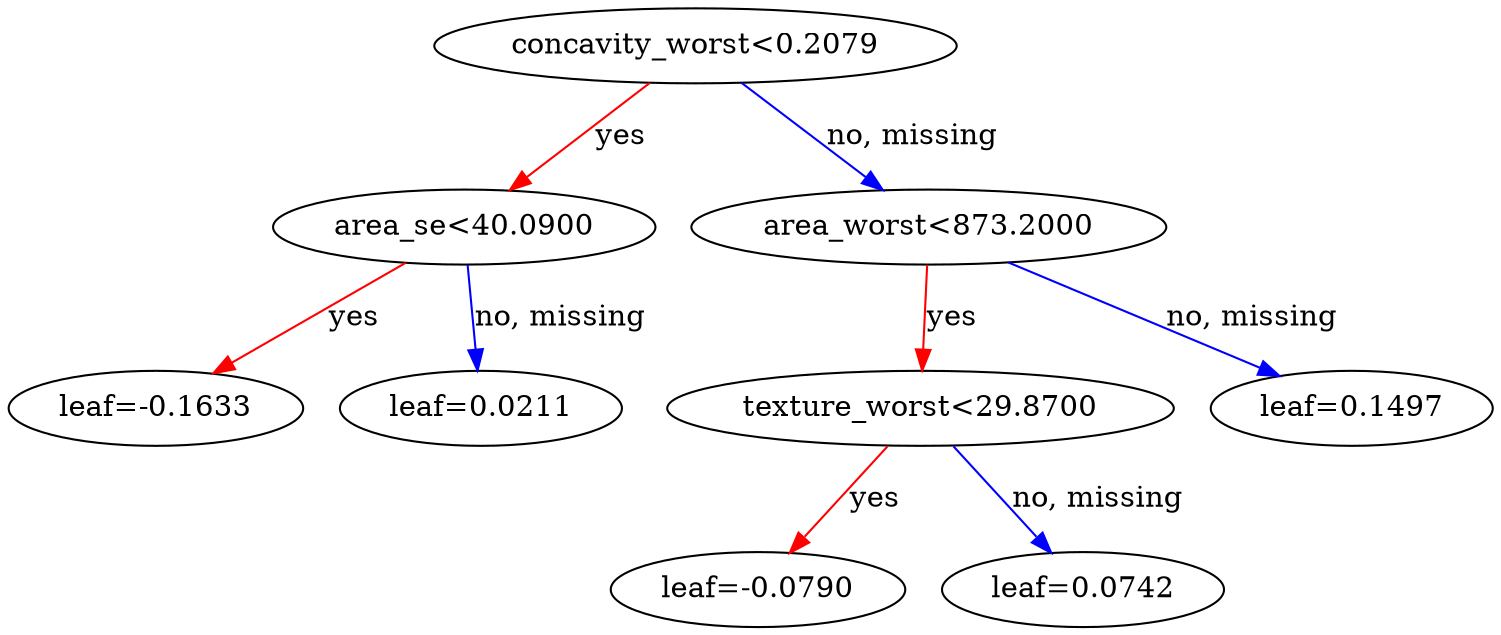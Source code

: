 digraph {
    graph [ rankdir=TB ]
    graph [ rankdir="UD" ]

    0 [ label="concavity_worst<0.2079" ]
    0 -> 1 [label="yes" color="#FF0000"]
    0 -> 2 [label="no, missing" color="#0000FF"]

    1 [ label="area_se<40.0900" ]
    1 -> 3 [label="yes" color="#FF0000"]
    1 -> 4 [label="no, missing" color="#0000FF"]

    3 [ label="leaf=-0.1633" ]

    4 [ label="leaf=0.0211" ]

    2 [ label="area_worst<873.2000" ]
    2 -> 5 [label="yes" color="#FF0000"]
    2 -> 6 [label="no, missing" color="#0000FF"]

    5 [ label="texture_worst<29.8700" ]
    5 -> 7 [label="yes" color="#FF0000"]
    5 -> 8 [label="no, missing" color="#0000FF"]

    7 [ label="leaf=-0.0790" ]

    8 [ label="leaf=0.0742" ]

    6 [ label="leaf=0.1497" ]
}
